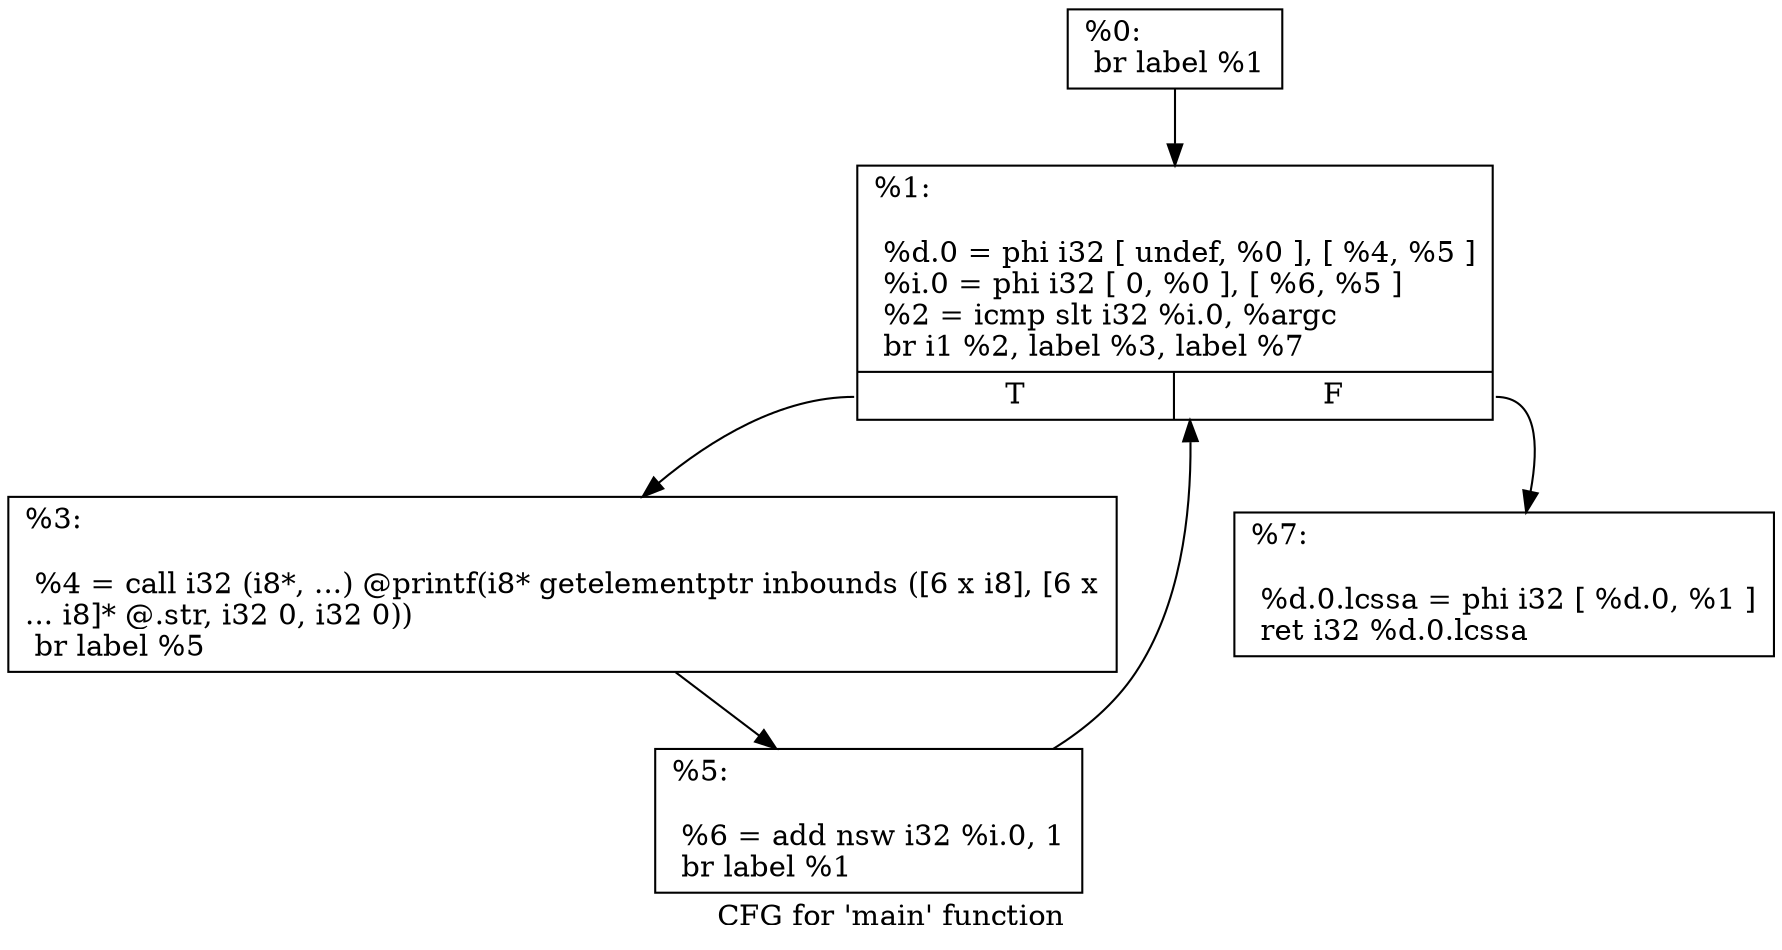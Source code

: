 digraph "CFG for 'main' function" {
	label="CFG for 'main' function";

	Node0x2a42750 [shape=record,label="{%0:\l  br label %1\l}"];
	Node0x2a42750 -> Node0x2a427a0;
	Node0x2a427a0 [shape=record,label="{%1:\l\l  %d.0 = phi i32 [ undef, %0 ], [ %4, %5 ]\l  %i.0 = phi i32 [ 0, %0 ], [ %6, %5 ]\l  %2 = icmp slt i32 %i.0, %argc\l  br i1 %2, label %3, label %7\l|{<s0>T|<s1>F}}"];
	Node0x2a427a0:s0 -> Node0x2a43670;
	Node0x2a427a0:s1 -> Node0x2a43700;
	Node0x2a43670 [shape=record,label="{%3:\l\l  %4 = call i32 (i8*, ...) @printf(i8* getelementptr inbounds ([6 x i8], [6 x\l... i8]* @.str, i32 0, i32 0))\l  br label %5\l}"];
	Node0x2a43670 -> Node0x2a42ca0;
	Node0x2a42ca0 [shape=record,label="{%5:\l\l  %6 = add nsw i32 %i.0, 1\l  br label %1\l}"];
	Node0x2a42ca0 -> Node0x2a427a0;
	Node0x2a43700 [shape=record,label="{%7:\l\l  %d.0.lcssa = phi i32 [ %d.0, %1 ]\l  ret i32 %d.0.lcssa\l}"];
}
